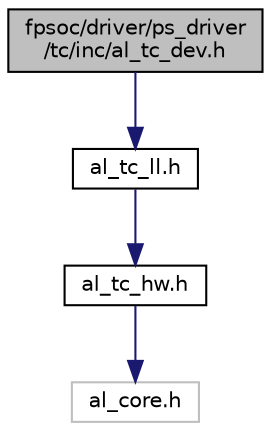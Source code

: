 digraph "fpsoc/driver/ps_driver/tc/inc/al_tc_dev.h"
{
  edge [fontname="Helvetica",fontsize="10",labelfontname="Helvetica",labelfontsize="10"];
  node [fontname="Helvetica",fontsize="10",shape=record];
  Node0 [label="fpsoc/driver/ps_driver\l/tc/inc/al_tc_dev.h",height=0.2,width=0.4,color="black", fillcolor="grey75", style="filled", fontcolor="black"];
  Node0 -> Node1 [color="midnightblue",fontsize="10",style="solid",fontname="Helvetica"];
  Node1 [label="al_tc_ll.h",height=0.2,width=0.4,color="black", fillcolor="white", style="filled",URL="$al__tc__ll_8h.html"];
  Node1 -> Node2 [color="midnightblue",fontsize="10",style="solid",fontname="Helvetica"];
  Node2 [label="al_tc_hw.h",height=0.2,width=0.4,color="black", fillcolor="white", style="filled",URL="$al__tc__hw_8h.html"];
  Node2 -> Node3 [color="midnightblue",fontsize="10",style="solid",fontname="Helvetica"];
  Node3 [label="al_core.h",height=0.2,width=0.4,color="grey75", fillcolor="white", style="filled"];
}
